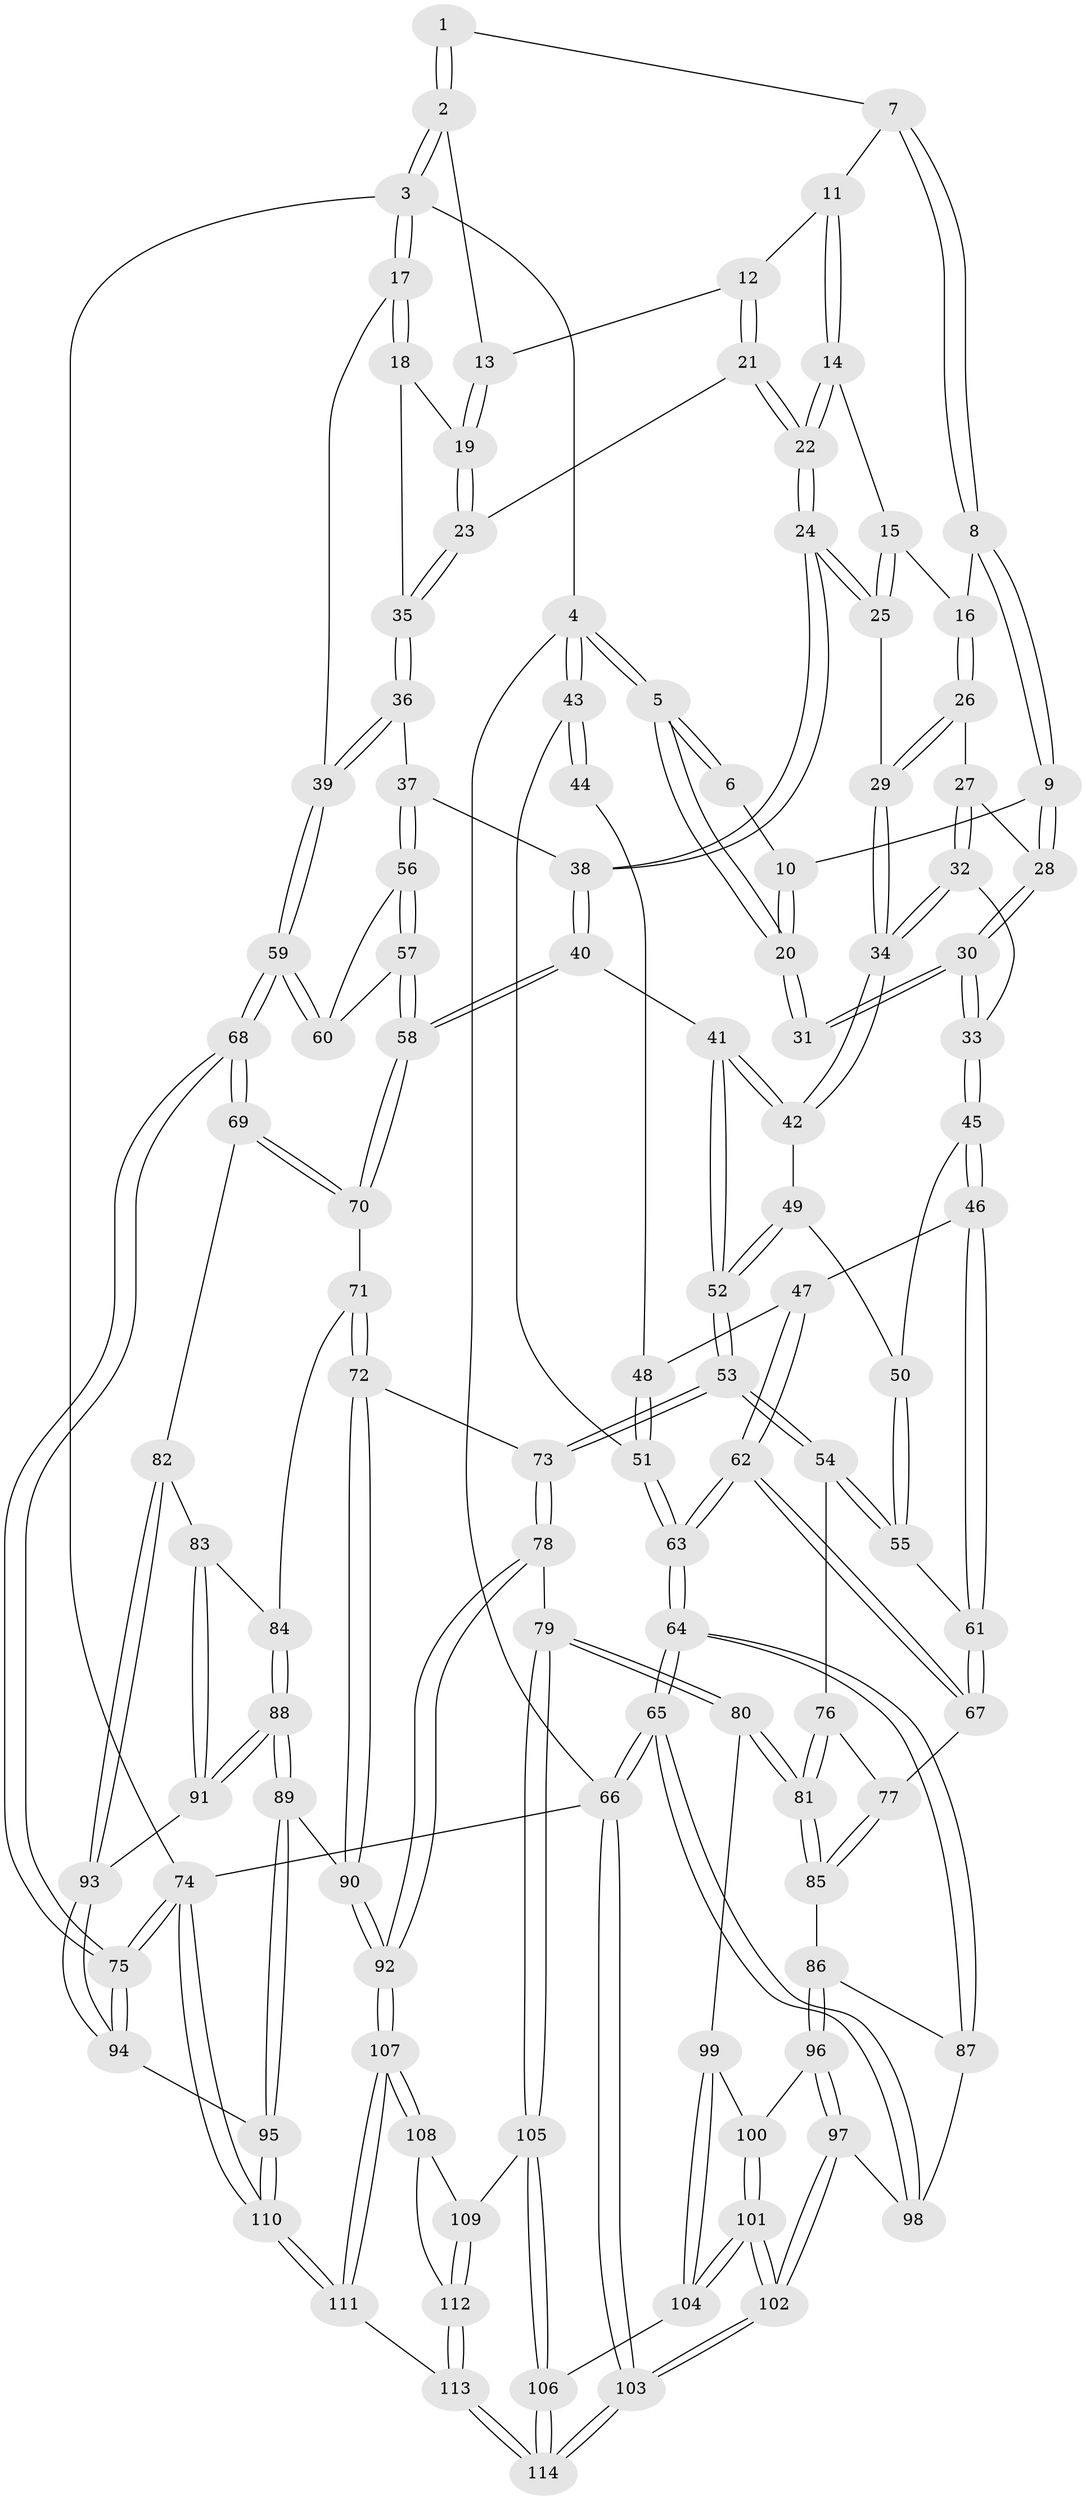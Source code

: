 // Generated by graph-tools (version 1.1) at 2025/38/03/09/25 02:38:49]
// undirected, 114 vertices, 282 edges
graph export_dot {
graph [start="1"]
  node [color=gray90,style=filled];
  1 [pos="+0.541238322039612+0"];
  2 [pos="+1+0"];
  3 [pos="+1+0"];
  4 [pos="+0+0"];
  5 [pos="+0+0"];
  6 [pos="+0.3285862702536786+0"];
  7 [pos="+0.5436191683143902+0"];
  8 [pos="+0.522237013827944+0"];
  9 [pos="+0.34739165364031604+0.12216653517304606"];
  10 [pos="+0.3237204847876498+0.10604185329531514"];
  11 [pos="+0.6398975240777766+0.024967683117767113"];
  12 [pos="+0.7886337877556743+0.1006485108185403"];
  13 [pos="+0.9067156363606489+0"];
  14 [pos="+0.6570078330748674+0.1563757774623469"];
  15 [pos="+0.6064658722550196+0.1668371997449849"];
  16 [pos="+0.5269510122083674+0.13027751797214282"];
  17 [pos="+1+0.13056568588481737"];
  18 [pos="+1+0.16968887740976368"];
  19 [pos="+0.9193534665879641+0.16186595078389834"];
  20 [pos="+0.13404465091530293+0.0586634635009497"];
  21 [pos="+0.7832135212071227+0.12982446916359497"];
  22 [pos="+0.726730594156737+0.2021295025152175"];
  23 [pos="+0.8923981737198492+0.21136180244148367"];
  24 [pos="+0.7242351503943896+0.2707127356853418"];
  25 [pos="+0.5964628316559403+0.2520905874795619"];
  26 [pos="+0.5108609165078716+0.15917890806727367"];
  27 [pos="+0.40696457327931357+0.18241995669797365"];
  28 [pos="+0.352501932878429+0.1473019527391638"];
  29 [pos="+0.5298421168936506+0.2773110654297022"];
  30 [pos="+0.2588547140578173+0.283019640389001"];
  31 [pos="+0.22663178626789257+0.26980542806805996"];
  32 [pos="+0.43527359697359197+0.3187402381788439"];
  33 [pos="+0.266944324637869+0.29478474576524766"];
  34 [pos="+0.48597722132677806+0.3543647958637325"];
  35 [pos="+0.8963983370261742+0.23374266911761615"];
  36 [pos="+0.8941118538280296+0.301294219395293"];
  37 [pos="+0.8322393932559712+0.33670076291384265"];
  38 [pos="+0.7385735649365268+0.3035237350344183"];
  39 [pos="+1+0.36483798401225015"];
  40 [pos="+0.6074599846336511+0.44696807227214175"];
  41 [pos="+0.524915418566769+0.4505266820645755"];
  42 [pos="+0.49570768606053955+0.3893909269459764"];
  43 [pos="+0+0.027791459714341448"];
  44 [pos="+0.1747791308283092+0.2882557865489276"];
  45 [pos="+0.2631651056103629+0.3787112842401799"];
  46 [pos="+0.22648493045787516+0.4613914076599741"];
  47 [pos="+0.109292556473823+0.43566695333341965"];
  48 [pos="+0.1085101087341725+0.3558970623914414"];
  49 [pos="+0.3337202975547463+0.40568104810916517"];
  50 [pos="+0.33240758679690596+0.40560219818595006"];
  51 [pos="+0+0.08468035927816712"];
  52 [pos="+0.44910754813510806+0.58031322952239"];
  53 [pos="+0.44333189723944844+0.5908801749329913"];
  54 [pos="+0.3679726785185927+0.5937953432242581"];
  55 [pos="+0.3600259455534075+0.5893144773588019"];
  56 [pos="+0.8329509429017792+0.34313162418517595"];
  57 [pos="+0.7988118924114549+0.5132454473051098"];
  58 [pos="+0.7719902398372116+0.5709178179199388"];
  59 [pos="+1+0.5569330624138638"];
  60 [pos="+0.929427313270186+0.4569097987179336"];
  61 [pos="+0.2643671904502047+0.543139427425813"];
  62 [pos="+0+0.5898081364584803"];
  63 [pos="+0+0.5914322637953358"];
  64 [pos="+0+0.6779654821778685"];
  65 [pos="+0+0.9184100148561355"];
  66 [pos="+0+1"];
  67 [pos="+0.07401569751539011+0.652399623950633"];
  68 [pos="+1+0.5904056442751624"];
  69 [pos="+1+0.6145262051230266"];
  70 [pos="+0.7817178515196089+0.5996809492254027"];
  71 [pos="+0.7668130396561194+0.6303993230818852"];
  72 [pos="+0.6468625831949785+0.6959222075287541"];
  73 [pos="+0.48102224068621696+0.6515689448522605"];
  74 [pos="+1+1"];
  75 [pos="+1+0.9336305569810543"];
  76 [pos="+0.30321591445039286+0.6870016725115525"];
  77 [pos="+0.07770736784722221+0.656820965708373"];
  78 [pos="+0.46575341312879803+0.7808927939271035"];
  79 [pos="+0.3078722638264204+0.866333857125143"];
  80 [pos="+0.28255276631429144+0.8558894722975527"];
  81 [pos="+0.2557780647880306+0.7984863194552542"];
  82 [pos="+0.9886746310717759+0.7101044015585437"];
  83 [pos="+0.9103958277239231+0.7398553959528691"];
  84 [pos="+0.7948160822227786+0.7085389307481963"];
  85 [pos="+0.13971088717725755+0.7533165343823904"];
  86 [pos="+0.09684642822873758+0.8384638201368209"];
  87 [pos="+0.0509040827793871+0.8372875577344685"];
  88 [pos="+0.808485340308672+0.8076526611951687"];
  89 [pos="+0.7908375754417117+0.8736108837465569"];
  90 [pos="+0.6558188758516926+0.8526772082175712"];
  91 [pos="+0.8753928304113051+0.7870838259282915"];
  92 [pos="+0.564542328593737+0.91802925005913"];
  93 [pos="+0.9401195390015457+0.8069963267433541"];
  94 [pos="+0.9440051441946603+0.8791573932542368"];
  95 [pos="+0.8325460582027441+0.9346240746804871"];
  96 [pos="+0.11224821183907158+0.8964037686655787"];
  97 [pos="+0.03508392418262286+0.9191835662058241"];
  98 [pos="+0.010931139959049237+0.9101409913139896"];
  99 [pos="+0.23647126644888075+0.893951277577526"];
  100 [pos="+0.11382023930105516+0.8977632210965621"];
  101 [pos="+0.11922800754884288+1"];
  102 [pos="+0.10577423067678968+1"];
  103 [pos="+0.06407903656508032+1"];
  104 [pos="+0.2156761915462606+0.9518560322692945"];
  105 [pos="+0.3160433043998554+0.8801731369909581"];
  106 [pos="+0.28266063667758007+1"];
  107 [pos="+0.5611137440164181+0.9317526085654947"];
  108 [pos="+0.506643114103112+0.9302468591876456"];
  109 [pos="+0.34158965746185105+0.9073302397144053"];
  110 [pos="+0.829451227133108+1"];
  111 [pos="+0.5823397341782693+1"];
  112 [pos="+0.3705868625976772+0.9828238253741797"];
  113 [pos="+0.4235477207431323+1"];
  114 [pos="+0.30619207449076646+1"];
  1 -- 2;
  1 -- 2;
  1 -- 7;
  2 -- 3;
  2 -- 3;
  2 -- 13;
  3 -- 4;
  3 -- 17;
  3 -- 17;
  3 -- 74;
  4 -- 5;
  4 -- 5;
  4 -- 43;
  4 -- 43;
  4 -- 66;
  5 -- 6;
  5 -- 6;
  5 -- 20;
  5 -- 20;
  6 -- 10;
  7 -- 8;
  7 -- 8;
  7 -- 11;
  8 -- 9;
  8 -- 9;
  8 -- 16;
  9 -- 10;
  9 -- 28;
  9 -- 28;
  10 -- 20;
  10 -- 20;
  11 -- 12;
  11 -- 14;
  11 -- 14;
  12 -- 13;
  12 -- 21;
  12 -- 21;
  13 -- 19;
  13 -- 19;
  14 -- 15;
  14 -- 22;
  14 -- 22;
  15 -- 16;
  15 -- 25;
  15 -- 25;
  16 -- 26;
  16 -- 26;
  17 -- 18;
  17 -- 18;
  17 -- 39;
  18 -- 19;
  18 -- 35;
  19 -- 23;
  19 -- 23;
  20 -- 31;
  20 -- 31;
  21 -- 22;
  21 -- 22;
  21 -- 23;
  22 -- 24;
  22 -- 24;
  23 -- 35;
  23 -- 35;
  24 -- 25;
  24 -- 25;
  24 -- 38;
  24 -- 38;
  25 -- 29;
  26 -- 27;
  26 -- 29;
  26 -- 29;
  27 -- 28;
  27 -- 32;
  27 -- 32;
  28 -- 30;
  28 -- 30;
  29 -- 34;
  29 -- 34;
  30 -- 31;
  30 -- 31;
  30 -- 33;
  30 -- 33;
  32 -- 33;
  32 -- 34;
  32 -- 34;
  33 -- 45;
  33 -- 45;
  34 -- 42;
  34 -- 42;
  35 -- 36;
  35 -- 36;
  36 -- 37;
  36 -- 39;
  36 -- 39;
  37 -- 38;
  37 -- 56;
  37 -- 56;
  38 -- 40;
  38 -- 40;
  39 -- 59;
  39 -- 59;
  40 -- 41;
  40 -- 58;
  40 -- 58;
  41 -- 42;
  41 -- 42;
  41 -- 52;
  41 -- 52;
  42 -- 49;
  43 -- 44;
  43 -- 44;
  43 -- 51;
  44 -- 48;
  45 -- 46;
  45 -- 46;
  45 -- 50;
  46 -- 47;
  46 -- 61;
  46 -- 61;
  47 -- 48;
  47 -- 62;
  47 -- 62;
  48 -- 51;
  48 -- 51;
  49 -- 50;
  49 -- 52;
  49 -- 52;
  50 -- 55;
  50 -- 55;
  51 -- 63;
  51 -- 63;
  52 -- 53;
  52 -- 53;
  53 -- 54;
  53 -- 54;
  53 -- 73;
  53 -- 73;
  54 -- 55;
  54 -- 55;
  54 -- 76;
  55 -- 61;
  56 -- 57;
  56 -- 57;
  56 -- 60;
  57 -- 58;
  57 -- 58;
  57 -- 60;
  58 -- 70;
  58 -- 70;
  59 -- 60;
  59 -- 60;
  59 -- 68;
  59 -- 68;
  61 -- 67;
  61 -- 67;
  62 -- 63;
  62 -- 63;
  62 -- 67;
  62 -- 67;
  63 -- 64;
  63 -- 64;
  64 -- 65;
  64 -- 65;
  64 -- 87;
  64 -- 87;
  65 -- 66;
  65 -- 66;
  65 -- 98;
  65 -- 98;
  66 -- 103;
  66 -- 103;
  66 -- 74;
  67 -- 77;
  68 -- 69;
  68 -- 69;
  68 -- 75;
  68 -- 75;
  69 -- 70;
  69 -- 70;
  69 -- 82;
  70 -- 71;
  71 -- 72;
  71 -- 72;
  71 -- 84;
  72 -- 73;
  72 -- 90;
  72 -- 90;
  73 -- 78;
  73 -- 78;
  74 -- 75;
  74 -- 75;
  74 -- 110;
  74 -- 110;
  75 -- 94;
  75 -- 94;
  76 -- 77;
  76 -- 81;
  76 -- 81;
  77 -- 85;
  77 -- 85;
  78 -- 79;
  78 -- 92;
  78 -- 92;
  79 -- 80;
  79 -- 80;
  79 -- 105;
  79 -- 105;
  80 -- 81;
  80 -- 81;
  80 -- 99;
  81 -- 85;
  81 -- 85;
  82 -- 83;
  82 -- 93;
  82 -- 93;
  83 -- 84;
  83 -- 91;
  83 -- 91;
  84 -- 88;
  84 -- 88;
  85 -- 86;
  86 -- 87;
  86 -- 96;
  86 -- 96;
  87 -- 98;
  88 -- 89;
  88 -- 89;
  88 -- 91;
  88 -- 91;
  89 -- 90;
  89 -- 95;
  89 -- 95;
  90 -- 92;
  90 -- 92;
  91 -- 93;
  92 -- 107;
  92 -- 107;
  93 -- 94;
  93 -- 94;
  94 -- 95;
  95 -- 110;
  95 -- 110;
  96 -- 97;
  96 -- 97;
  96 -- 100;
  97 -- 98;
  97 -- 102;
  97 -- 102;
  99 -- 100;
  99 -- 104;
  99 -- 104;
  100 -- 101;
  100 -- 101;
  101 -- 102;
  101 -- 102;
  101 -- 104;
  101 -- 104;
  102 -- 103;
  102 -- 103;
  103 -- 114;
  103 -- 114;
  104 -- 106;
  105 -- 106;
  105 -- 106;
  105 -- 109;
  106 -- 114;
  106 -- 114;
  107 -- 108;
  107 -- 108;
  107 -- 111;
  107 -- 111;
  108 -- 109;
  108 -- 112;
  109 -- 112;
  109 -- 112;
  110 -- 111;
  110 -- 111;
  111 -- 113;
  112 -- 113;
  112 -- 113;
  113 -- 114;
  113 -- 114;
}
